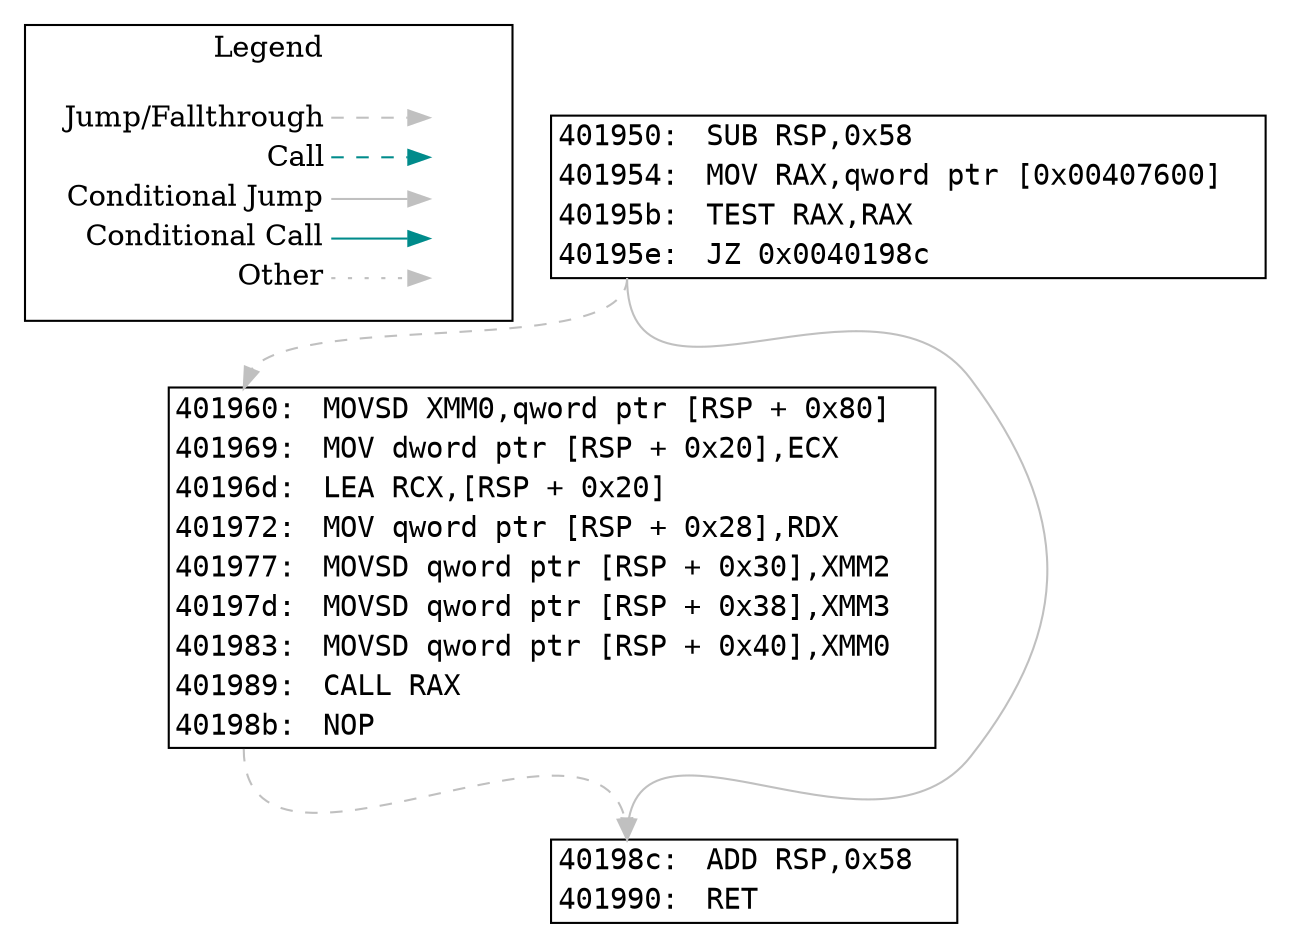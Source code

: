 digraph "func 0x401950" {
  newrank=true;
  // Flow Type Legend
  subgraph cluster_01 { 
    rank=same;
    node [shape=plaintext]
    label = "Legend";
    key [label=<<table border="0" cellpadding="2" cellspacing="0" cellborder="0">
                  <tr><td align="right" port="i1">Jump/Fallthrough</td></tr>
                  <tr><td align="right" port="i2">Call</td></tr>
                  <tr><td align="right" port="i3">Conditional Jump</td></tr>
                  <tr><td align="right" port="i4">Conditional Call</td></tr>
                  <tr><td align="right" port="i5">Other</td></tr>
               </table>>];
    key2 [label=<<table border="0" cellpadding="2" cellspacing="0" cellborder="0">
                   <tr><td port="i1">&nbsp;</td></tr>
                   <tr><td port="i2">&nbsp;</td></tr>
                   <tr><td port="i3">&nbsp;</td></tr>
                   <tr><td port="i4">&nbsp;</td></tr>
                   <tr><td port="i5">&nbsp;</td></tr>
                </table>>];
    key:i1:e -> key2:i1:w [color=gray style=dashed];
    key:i2:e -> key2:i2:w [color=cyan4 style=dashed];
    key:i3:e -> key2:i3:w [color=gray];
    key:i4:e -> key2:i4:w [color=cyan4];
    key:i5:e -> key2:i5:w [color=gray style=dotted];
  }
  bb_401950 [shape=plaintext label=<
    <TABLE BORDER="1" CELLBORDER="0" CELLSPACING="0">
      <TR>
        <TD PORT="insn_401950" ALIGN="RIGHT"><FONT FACE="monospace">401950: </FONT></TD>
        <TD ALIGN="LEFT"><FONT FACE="monospace">SUB RSP,0x58</FONT></TD>
        <TD>&nbsp;&nbsp;&nbsp;</TD> // for spacing
      </TR>
      <TR>
        <TD PORT="insn_401954" ALIGN="RIGHT"><FONT FACE="monospace">401954: </FONT></TD>
        <TD ALIGN="LEFT"><FONT FACE="monospace">MOV RAX,qword ptr [0x00407600]</FONT></TD>
        <TD>&nbsp;&nbsp;&nbsp;</TD> // for spacing
      </TR>
      <TR>
        <TD PORT="insn_40195b" ALIGN="RIGHT"><FONT FACE="monospace">40195b: </FONT></TD>
        <TD ALIGN="LEFT"><FONT FACE="monospace">TEST RAX,RAX</FONT></TD>
        <TD>&nbsp;&nbsp;&nbsp;</TD> // for spacing
      </TR>
      <TR>
        <TD PORT="insn_40195e" ALIGN="RIGHT"><FONT FACE="monospace">40195e: </FONT></TD>
        <TD ALIGN="LEFT"><FONT FACE="monospace">JZ 0x0040198c</FONT></TD>
        <TD>&nbsp;&nbsp;&nbsp;</TD> // for spacing
      </TR>
    </TABLE>>];
  bb_401960 [shape=plaintext label=<
    <TABLE BORDER="1" CELLBORDER="0" CELLSPACING="0">
      <TR>
        <TD PORT="insn_401960" ALIGN="RIGHT"><FONT FACE="monospace">401960: </FONT></TD>
        <TD ALIGN="LEFT"><FONT FACE="monospace">MOVSD XMM0,qword ptr [RSP + 0x80]</FONT></TD>
        <TD>&nbsp;&nbsp;&nbsp;</TD> // for spacing
      </TR>
      <TR>
        <TD PORT="insn_401969" ALIGN="RIGHT"><FONT FACE="monospace">401969: </FONT></TD>
        <TD ALIGN="LEFT"><FONT FACE="monospace">MOV dword ptr [RSP + 0x20],ECX</FONT></TD>
        <TD>&nbsp;&nbsp;&nbsp;</TD> // for spacing
      </TR>
      <TR>
        <TD PORT="insn_40196d" ALIGN="RIGHT"><FONT FACE="monospace">40196d: </FONT></TD>
        <TD ALIGN="LEFT"><FONT FACE="monospace">LEA RCX,[RSP + 0x20]</FONT></TD>
        <TD>&nbsp;&nbsp;&nbsp;</TD> // for spacing
      </TR>
      <TR>
        <TD PORT="insn_401972" ALIGN="RIGHT"><FONT FACE="monospace">401972: </FONT></TD>
        <TD ALIGN="LEFT"><FONT FACE="monospace">MOV qword ptr [RSP + 0x28],RDX</FONT></TD>
        <TD>&nbsp;&nbsp;&nbsp;</TD> // for spacing
      </TR>
      <TR>
        <TD PORT="insn_401977" ALIGN="RIGHT"><FONT FACE="monospace">401977: </FONT></TD>
        <TD ALIGN="LEFT"><FONT FACE="monospace">MOVSD qword ptr [RSP + 0x30],XMM2</FONT></TD>
        <TD>&nbsp;&nbsp;&nbsp;</TD> // for spacing
      </TR>
      <TR>
        <TD PORT="insn_40197d" ALIGN="RIGHT"><FONT FACE="monospace">40197d: </FONT></TD>
        <TD ALIGN="LEFT"><FONT FACE="monospace">MOVSD qword ptr [RSP + 0x38],XMM3</FONT></TD>
        <TD>&nbsp;&nbsp;&nbsp;</TD> // for spacing
      </TR>
      <TR>
        <TD PORT="insn_401983" ALIGN="RIGHT"><FONT FACE="monospace">401983: </FONT></TD>
        <TD ALIGN="LEFT"><FONT FACE="monospace">MOVSD qword ptr [RSP + 0x40],XMM0</FONT></TD>
        <TD>&nbsp;&nbsp;&nbsp;</TD> // for spacing
      </TR>
      <TR>
        <TD PORT="insn_401989" ALIGN="RIGHT"><FONT FACE="monospace">401989: </FONT></TD>
        <TD ALIGN="LEFT"><FONT FACE="monospace">CALL RAX</FONT></TD>
        <TD>&nbsp;&nbsp;&nbsp;</TD> // for spacing
      </TR>
      <TR>
        <TD PORT="insn_40198b" ALIGN="RIGHT"><FONT FACE="monospace">40198b: </FONT></TD>
        <TD ALIGN="LEFT"><FONT FACE="monospace">NOP</FONT></TD>
        <TD>&nbsp;&nbsp;&nbsp;</TD> // for spacing
      </TR>
    </TABLE>>];
  bb_40198c [shape=plaintext label=<
    <TABLE BORDER="1" CELLBORDER="0" CELLSPACING="0">
      <TR>
        <TD PORT="insn_40198c" ALIGN="RIGHT"><FONT FACE="monospace">40198c: </FONT></TD>
        <TD ALIGN="LEFT"><FONT FACE="monospace">ADD RSP,0x58</FONT></TD>
        <TD>&nbsp;&nbsp;&nbsp;</TD> // for spacing
      </TR>
      <TR>
        <TD PORT="insn_401990" ALIGN="RIGHT"><FONT FACE="monospace">401990: </FONT></TD>
        <TD ALIGN="LEFT"><FONT FACE="monospace">RET</FONT></TD>
        <TD>&nbsp;&nbsp;&nbsp;</TD> // for spacing
      </TR>
    </TABLE>>];
  bb_401950:insn_40195e -> bb_40198c:insn_40198c [color=gray style=solid tooltip="CONDITIONAL_JUMP"];
  bb_401950:insn_40195e -> bb_401960:insn_401960 [color=gray style=dashed tooltip="FALL_THROUGH"];
  bb_401960:insn_40198b -> bb_40198c:insn_40198c [color=gray style=dashed tooltip="FALL_THROUGH"];
}